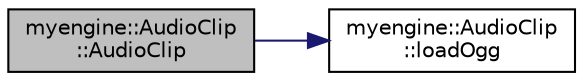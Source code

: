 digraph "myengine::AudioClip::AudioClip"
{
 // LATEX_PDF_SIZE
  edge [fontname="Helvetica",fontsize="10",labelfontname="Helvetica",labelfontsize="10"];
  node [fontname="Helvetica",fontsize="10",shape=record];
  rankdir="LR";
  Node1 [label="myengine::AudioClip\l::AudioClip",height=0.2,width=0.4,color="black", fillcolor="grey75", style="filled", fontcolor="black",tooltip="Initialises the AudioClip."];
  Node1 -> Node2 [color="midnightblue",fontsize="10",style="solid",fontname="Helvetica"];
  Node2 [label="myengine::AudioClip\l::loadOgg",height=0.2,width=0.4,color="black", fillcolor="white", style="filled",URL="$structmyengine_1_1_audio_clip.html#a7489100a477a9adb62c8d47e271067b4",tooltip="Loads an .ogg audio file."];
}
